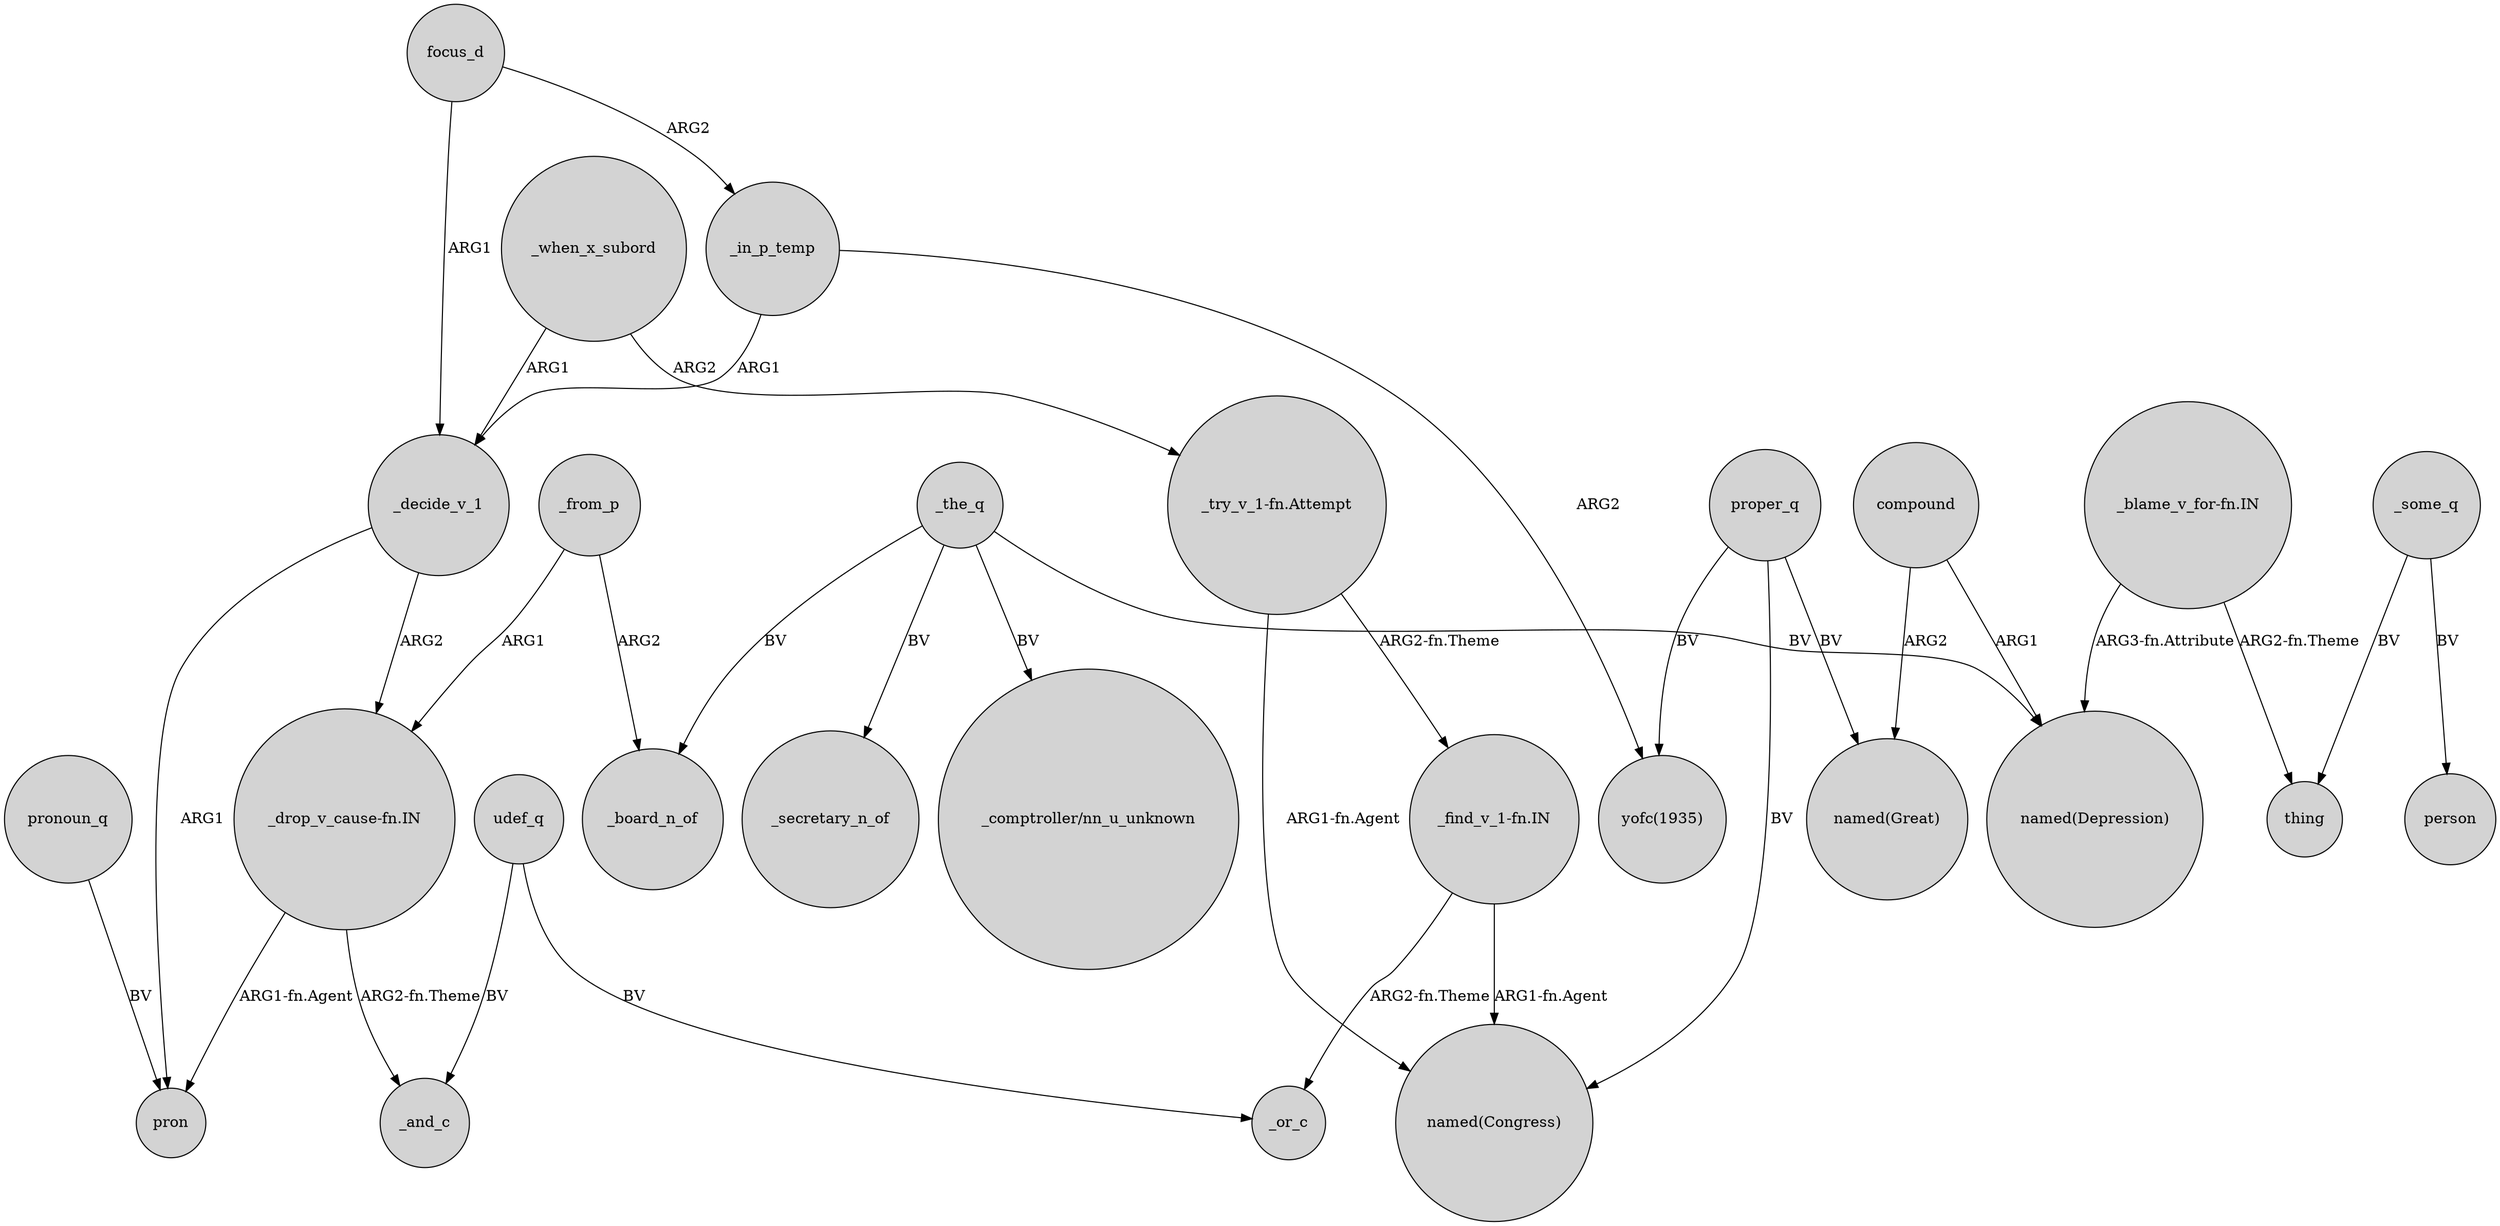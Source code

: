 digraph {
	node [shape=circle style=filled]
	focus_d -> _in_p_temp [label=ARG2]
	proper_q -> "yofc(1935)" [label=BV]
	_some_q -> thing [label=BV]
	"_drop_v_cause-fn.IN" -> _and_c [label="ARG2-fn.Theme"]
	compound -> "named(Depression)" [label=ARG1]
	focus_d -> _decide_v_1 [label=ARG1]
	udef_q -> _or_c [label=BV]
	"_find_v_1-fn.IN" -> _or_c [label="ARG2-fn.Theme"]
	compound -> "named(Great)" [label=ARG2]
	"_drop_v_cause-fn.IN" -> pron [label="ARG1-fn.Agent"]
	_the_q -> _secretary_n_of [label=BV]
	proper_q -> "named(Congress)" [label=BV]
	_decide_v_1 -> "_drop_v_cause-fn.IN" [label=ARG2]
	"_try_v_1-fn.Attempt" -> "_find_v_1-fn.IN" [label="ARG2-fn.Theme"]
	pronoun_q -> pron [label=BV]
	"_blame_v_for-fn.IN" -> "named(Depression)" [label="ARG3-fn.Attribute"]
	proper_q -> "named(Great)" [label=BV]
	"_try_v_1-fn.Attempt" -> "named(Congress)" [label="ARG1-fn.Agent"]
	_when_x_subord -> _decide_v_1 [label=ARG1]
	"_blame_v_for-fn.IN" -> thing [label="ARG2-fn.Theme"]
	_some_q -> person [label=BV]
	_the_q -> _board_n_of [label=BV]
	_from_p -> "_drop_v_cause-fn.IN" [label=ARG1]
	_the_q -> "_comptroller/nn_u_unknown" [label=BV]
	_from_p -> _board_n_of [label=ARG2]
	"_find_v_1-fn.IN" -> "named(Congress)" [label="ARG1-fn.Agent"]
	_in_p_temp -> _decide_v_1 [label=ARG1]
	_the_q -> "named(Depression)" [label=BV]
	_when_x_subord -> "_try_v_1-fn.Attempt" [label=ARG2]
	_decide_v_1 -> pron [label=ARG1]
	_in_p_temp -> "yofc(1935)" [label=ARG2]
	udef_q -> _and_c [label=BV]
}

